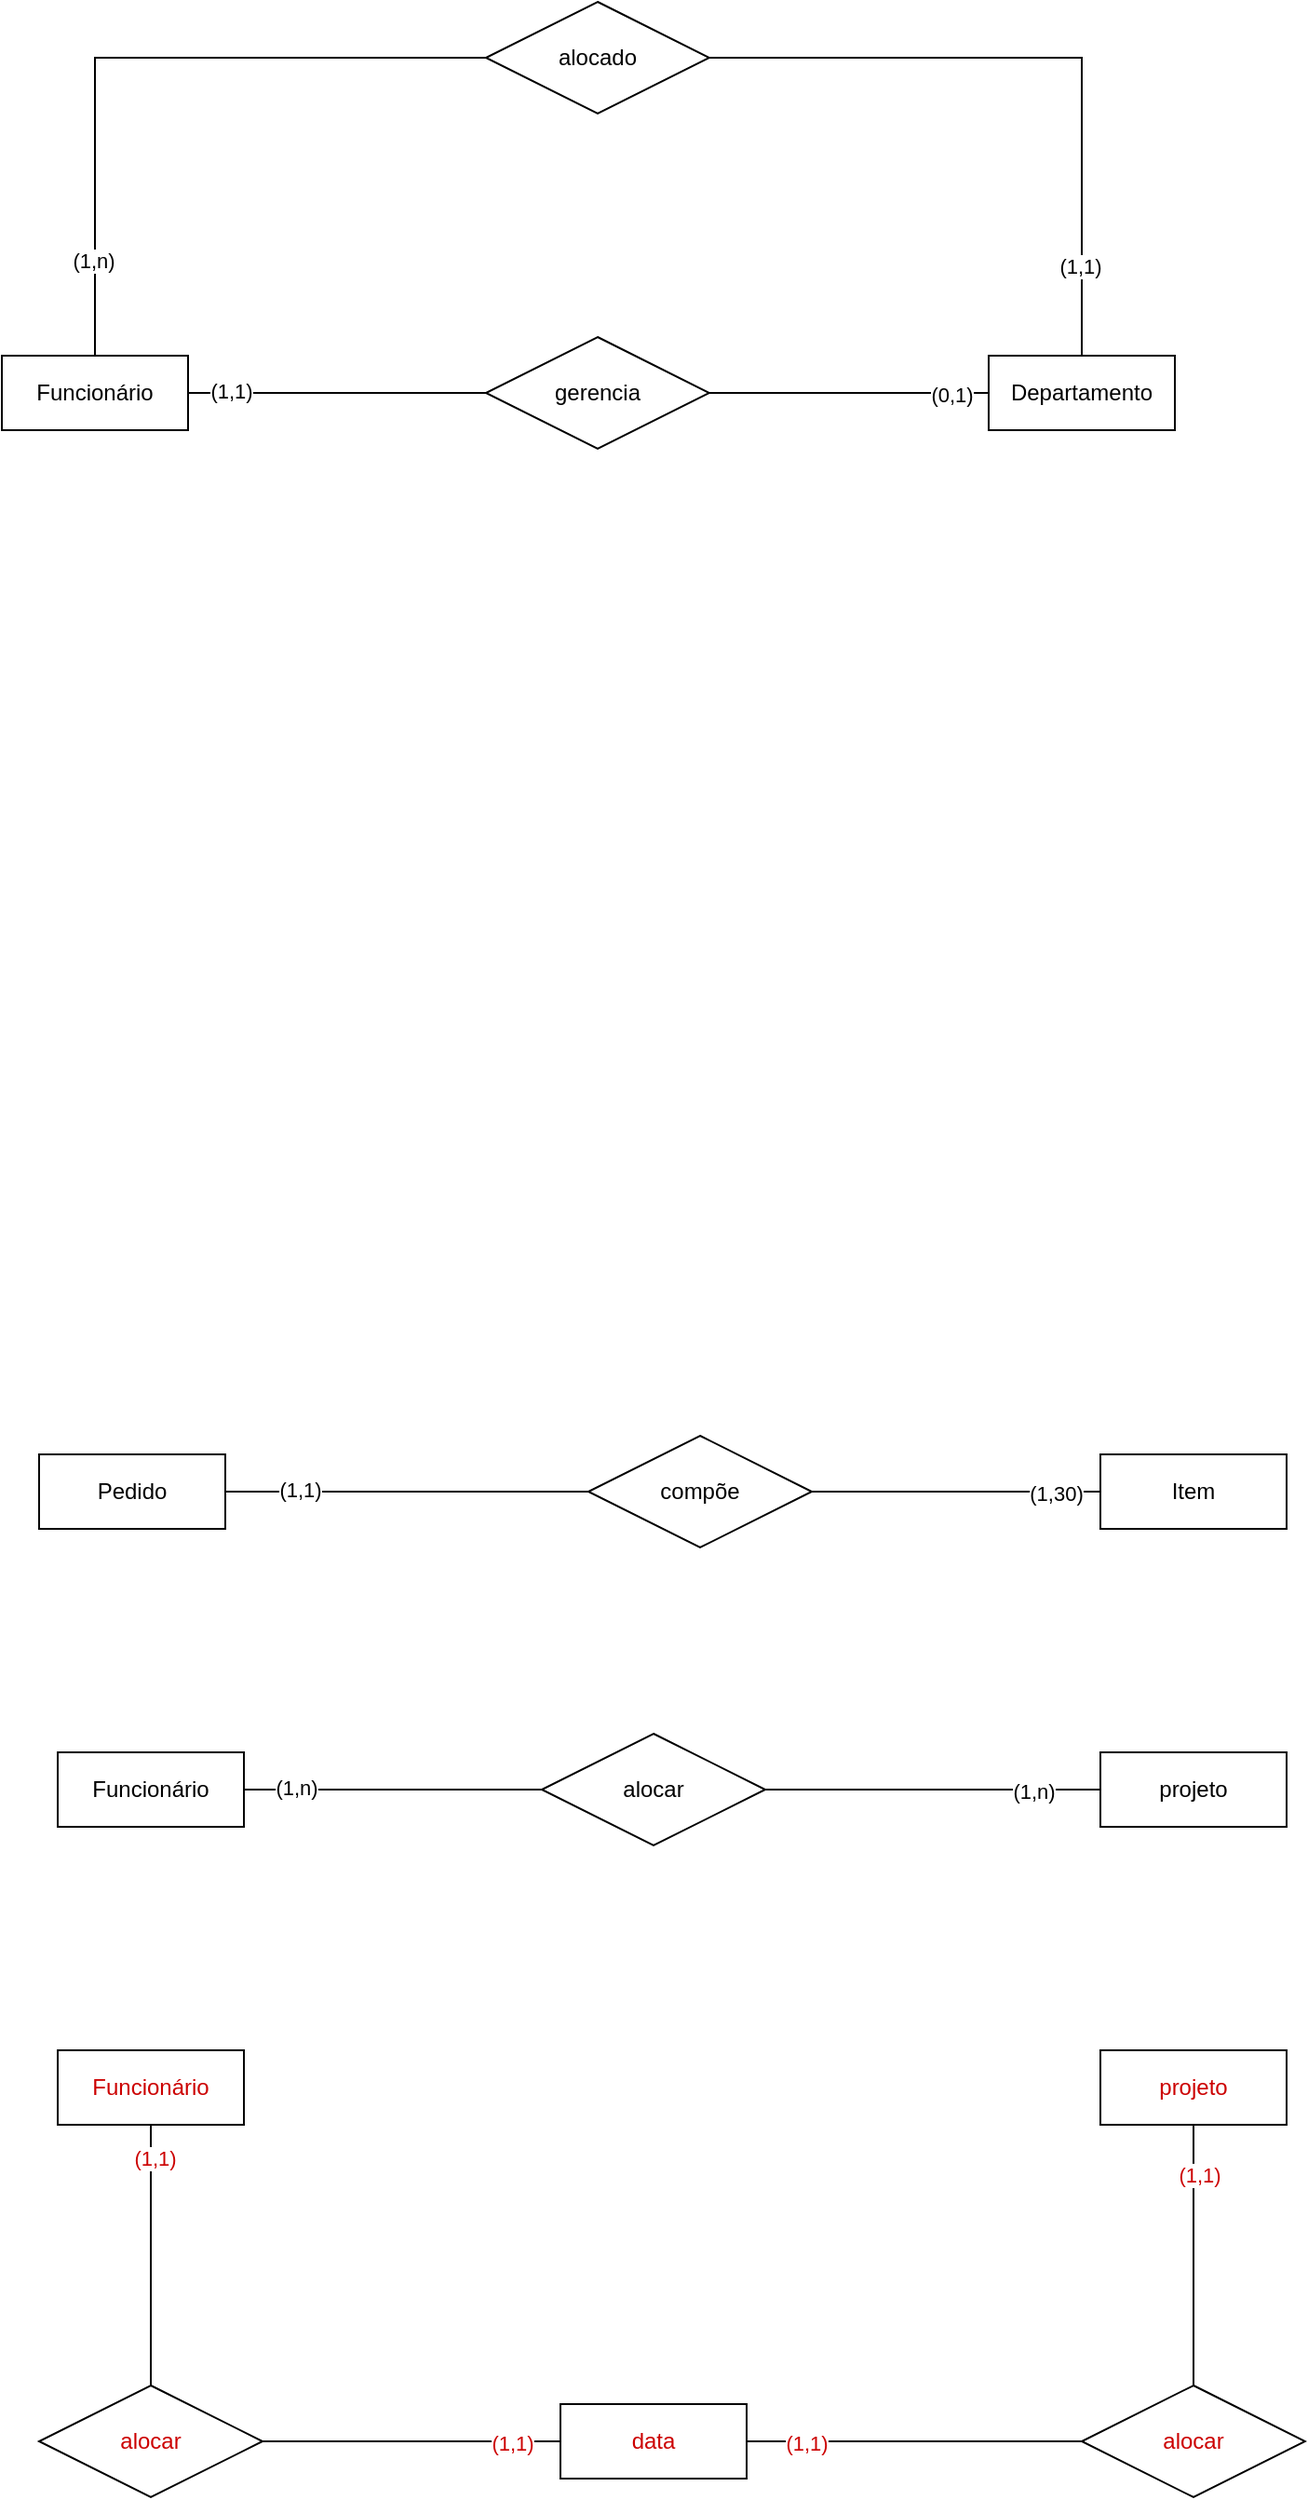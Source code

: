 <mxfile version="16.2.7" type="github">
  <diagram id="vkrhXeMHT3cBky5PWlgY" name="Page-1">
    <mxGraphModel dx="1168" dy="730" grid="1" gridSize="10" guides="1" tooltips="1" connect="1" arrows="1" fold="1" page="1" pageScale="1" pageWidth="1169" pageHeight="827" math="0" shadow="0">
      <root>
        <mxCell id="0" />
        <mxCell id="1" parent="0" />
        <mxCell id="rkJIoJeZiBqSUMwVUOc6-4" value="" style="edgeStyle=orthogonalEdgeStyle;rounded=0;orthogonalLoop=1;jettySize=auto;html=1;entryX=0.083;entryY=0.5;entryDx=0;entryDy=0;entryPerimeter=0;endArrow=none;endFill=0;exitX=0.5;exitY=0;exitDx=0;exitDy=0;" edge="1" parent="1" source="rkJIoJeZiBqSUMwVUOc6-10" target="rkJIoJeZiBqSUMwVUOc6-3">
          <mxGeometry relative="1" as="geometry">
            <mxPoint x="330" y="190" as="targetPoint" />
            <mxPoint x="250" y="190" as="sourcePoint" />
            <Array as="points">
              <mxPoint x="200" y="190" />
            </Array>
          </mxGeometry>
        </mxCell>
        <mxCell id="rkJIoJeZiBqSUMwVUOc6-7" value="(1,n)" style="edgeLabel;html=1;align=center;verticalAlign=middle;resizable=0;points=[];" vertex="1" connectable="0" parent="rkJIoJeZiBqSUMwVUOc6-4">
          <mxGeometry x="-0.729" y="1" relative="1" as="geometry">
            <mxPoint as="offset" />
          </mxGeometry>
        </mxCell>
        <mxCell id="rkJIoJeZiBqSUMwVUOc6-5" value="" style="edgeStyle=orthogonalEdgeStyle;rounded=0;orthogonalLoop=1;jettySize=auto;html=1;endArrow=none;endFill=0;entryX=0.5;entryY=0;entryDx=0;entryDy=0;" edge="1" parent="1" source="rkJIoJeZiBqSUMwVUOc6-3" target="rkJIoJeZiBqSUMwVUOc6-11">
          <mxGeometry relative="1" as="geometry">
            <mxPoint x="680" y="190" as="targetPoint" />
          </mxGeometry>
        </mxCell>
        <mxCell id="rkJIoJeZiBqSUMwVUOc6-6" value="(1,1)" style="edgeLabel;html=1;align=center;verticalAlign=middle;resizable=0;points=[];" vertex="1" connectable="0" parent="rkJIoJeZiBqSUMwVUOc6-5">
          <mxGeometry x="0.733" y="-1" relative="1" as="geometry">
            <mxPoint as="offset" />
          </mxGeometry>
        </mxCell>
        <mxCell id="rkJIoJeZiBqSUMwVUOc6-3" value="alocado" style="shape=rhombus;perimeter=rhombusPerimeter;whiteSpace=wrap;html=1;align=center;" vertex="1" parent="1">
          <mxGeometry x="410" y="160" width="120" height="60" as="geometry" />
        </mxCell>
        <mxCell id="rkJIoJeZiBqSUMwVUOc6-8" value="" style="edgeStyle=orthogonalEdgeStyle;rounded=0;orthogonalLoop=1;jettySize=auto;html=1;entryX=0.083;entryY=0.5;entryDx=0;entryDy=0;entryPerimeter=0;endArrow=none;endFill=0;" edge="1" parent="1" source="rkJIoJeZiBqSUMwVUOc6-10" target="rkJIoJeZiBqSUMwVUOc6-14">
          <mxGeometry relative="1" as="geometry">
            <mxPoint x="330" y="370" as="targetPoint" />
          </mxGeometry>
        </mxCell>
        <mxCell id="rkJIoJeZiBqSUMwVUOc6-9" value="(1,1)" style="edgeLabel;html=1;align=center;verticalAlign=middle;resizable=0;points=[];" vertex="1" connectable="0" parent="rkJIoJeZiBqSUMwVUOc6-8">
          <mxGeometry x="-0.729" y="1" relative="1" as="geometry">
            <mxPoint as="offset" />
          </mxGeometry>
        </mxCell>
        <mxCell id="rkJIoJeZiBqSUMwVUOc6-10" value="Funcionário" style="whiteSpace=wrap;html=1;align=center;" vertex="1" parent="1">
          <mxGeometry x="150" y="350" width="100" height="40" as="geometry" />
        </mxCell>
        <mxCell id="rkJIoJeZiBqSUMwVUOc6-11" value="Departamento" style="whiteSpace=wrap;html=1;align=center;" vertex="1" parent="1">
          <mxGeometry x="680" y="350" width="100" height="40" as="geometry" />
        </mxCell>
        <mxCell id="rkJIoJeZiBqSUMwVUOc6-12" value="" style="edgeStyle=orthogonalEdgeStyle;rounded=0;orthogonalLoop=1;jettySize=auto;html=1;endArrow=none;endFill=0;entryX=0;entryY=0.5;entryDx=0;entryDy=0;" edge="1" parent="1" source="rkJIoJeZiBqSUMwVUOc6-14" target="rkJIoJeZiBqSUMwVUOc6-11">
          <mxGeometry relative="1" as="geometry">
            <mxPoint x="610" y="370" as="targetPoint" />
          </mxGeometry>
        </mxCell>
        <mxCell id="rkJIoJeZiBqSUMwVUOc6-13" value="(0,1)" style="edgeLabel;html=1;align=center;verticalAlign=middle;resizable=0;points=[];" vertex="1" connectable="0" parent="rkJIoJeZiBqSUMwVUOc6-12">
          <mxGeometry x="0.733" y="-1" relative="1" as="geometry">
            <mxPoint as="offset" />
          </mxGeometry>
        </mxCell>
        <mxCell id="rkJIoJeZiBqSUMwVUOc6-14" value="gerencia" style="shape=rhombus;perimeter=rhombusPerimeter;whiteSpace=wrap;html=1;align=center;" vertex="1" parent="1">
          <mxGeometry x="410" y="340" width="120" height="60" as="geometry" />
        </mxCell>
        <mxCell id="rkJIoJeZiBqSUMwVUOc6-25" value="" style="edgeStyle=orthogonalEdgeStyle;rounded=0;orthogonalLoop=1;jettySize=auto;html=1;endArrow=none;endFill=0;" edge="1" parent="1" source="rkJIoJeZiBqSUMwVUOc6-15" target="rkJIoJeZiBqSUMwVUOc6-17">
          <mxGeometry relative="1" as="geometry">
            <mxPoint x="350" y="960" as="targetPoint" />
          </mxGeometry>
        </mxCell>
        <mxCell id="rkJIoJeZiBqSUMwVUOc6-27" value="(1,1)" style="edgeLabel;html=1;align=center;verticalAlign=middle;resizable=0;points=[];" vertex="1" connectable="0" parent="rkJIoJeZiBqSUMwVUOc6-25">
          <mxGeometry x="-0.59" y="1" relative="1" as="geometry">
            <mxPoint as="offset" />
          </mxGeometry>
        </mxCell>
        <mxCell id="rkJIoJeZiBqSUMwVUOc6-15" value="Pedido" style="whiteSpace=wrap;html=1;align=center;" vertex="1" parent="1">
          <mxGeometry x="170" y="940" width="100" height="40" as="geometry" />
        </mxCell>
        <mxCell id="rkJIoJeZiBqSUMwVUOc6-16" value="Item" style="whiteSpace=wrap;html=1;align=center;" vertex="1" parent="1">
          <mxGeometry x="740" y="940" width="100" height="40" as="geometry" />
        </mxCell>
        <mxCell id="rkJIoJeZiBqSUMwVUOc6-26" value="" style="edgeStyle=orthogonalEdgeStyle;rounded=0;orthogonalLoop=1;jettySize=auto;html=1;endArrow=none;endFill=0;" edge="1" parent="1" source="rkJIoJeZiBqSUMwVUOc6-17" target="rkJIoJeZiBqSUMwVUOc6-16">
          <mxGeometry relative="1" as="geometry">
            <mxPoint x="665" y="960" as="targetPoint" />
          </mxGeometry>
        </mxCell>
        <mxCell id="rkJIoJeZiBqSUMwVUOc6-28" value="(1,30)" style="edgeLabel;html=1;align=center;verticalAlign=middle;resizable=0;points=[];" vertex="1" connectable="0" parent="rkJIoJeZiBqSUMwVUOc6-26">
          <mxGeometry x="0.69" y="-1" relative="1" as="geometry">
            <mxPoint as="offset" />
          </mxGeometry>
        </mxCell>
        <mxCell id="rkJIoJeZiBqSUMwVUOc6-17" value="compõe" style="shape=rhombus;perimeter=rhombusPerimeter;whiteSpace=wrap;html=1;align=center;" vertex="1" parent="1">
          <mxGeometry x="465" y="930" width="120" height="60" as="geometry" />
        </mxCell>
        <mxCell id="rkJIoJeZiBqSUMwVUOc6-29" value="" style="edgeStyle=orthogonalEdgeStyle;rounded=0;orthogonalLoop=1;jettySize=auto;html=1;endArrow=none;endFill=0;" edge="1" parent="1" source="rkJIoJeZiBqSUMwVUOc6-20" target="rkJIoJeZiBqSUMwVUOc6-24">
          <mxGeometry relative="1" as="geometry">
            <mxPoint x="360" y="1120" as="targetPoint" />
          </mxGeometry>
        </mxCell>
        <mxCell id="rkJIoJeZiBqSUMwVUOc6-31" value="(1,n)" style="edgeLabel;html=1;align=center;verticalAlign=middle;resizable=0;points=[];" vertex="1" connectable="0" parent="rkJIoJeZiBqSUMwVUOc6-29">
          <mxGeometry x="-0.65" y="1" relative="1" as="geometry">
            <mxPoint as="offset" />
          </mxGeometry>
        </mxCell>
        <mxCell id="rkJIoJeZiBqSUMwVUOc6-20" value="Funcionário" style="whiteSpace=wrap;html=1;align=center;" vertex="1" parent="1">
          <mxGeometry x="180" y="1100" width="100" height="40" as="geometry" />
        </mxCell>
        <mxCell id="rkJIoJeZiBqSUMwVUOc6-21" value="projeto" style="whiteSpace=wrap;html=1;align=center;" vertex="1" parent="1">
          <mxGeometry x="740" y="1100" width="100" height="40" as="geometry" />
        </mxCell>
        <mxCell id="rkJIoJeZiBqSUMwVUOc6-30" value="" style="edgeStyle=orthogonalEdgeStyle;rounded=0;orthogonalLoop=1;jettySize=auto;html=1;endArrow=none;endFill=0;entryX=0;entryY=0.5;entryDx=0;entryDy=0;" edge="1" parent="1" source="rkJIoJeZiBqSUMwVUOc6-24" target="rkJIoJeZiBqSUMwVUOc6-21">
          <mxGeometry relative="1" as="geometry">
            <mxPoint x="640" y="1120" as="targetPoint" />
          </mxGeometry>
        </mxCell>
        <mxCell id="rkJIoJeZiBqSUMwVUOc6-32" value="(1,n)" style="edgeLabel;html=1;align=center;verticalAlign=middle;resizable=0;points=[];" vertex="1" connectable="0" parent="rkJIoJeZiBqSUMwVUOc6-30">
          <mxGeometry x="0.6" y="-1" relative="1" as="geometry">
            <mxPoint as="offset" />
          </mxGeometry>
        </mxCell>
        <mxCell id="rkJIoJeZiBqSUMwVUOc6-24" value="alocar" style="shape=rhombus;perimeter=rhombusPerimeter;whiteSpace=wrap;html=1;align=center;" vertex="1" parent="1">
          <mxGeometry x="440" y="1090" width="120" height="60" as="geometry" />
        </mxCell>
        <mxCell id="rkJIoJeZiBqSUMwVUOc6-33" value="data" style="whiteSpace=wrap;html=1;align=center;fontColor=#CC0000;" vertex="1" parent="1">
          <mxGeometry x="450" y="1450" width="100" height="40" as="geometry" />
        </mxCell>
        <mxCell id="rkJIoJeZiBqSUMwVUOc6-37" value="" style="edgeStyle=orthogonalEdgeStyle;rounded=0;orthogonalLoop=1;jettySize=auto;html=1;endArrow=none;endFill=0;exitX=0.5;exitY=1;exitDx=0;exitDy=0;entryX=0.5;entryY=0;entryDx=0;entryDy=0;fontColor=#CC0000;" edge="1" parent="1" source="rkJIoJeZiBqSUMwVUOc6-39" target="rkJIoJeZiBqSUMwVUOc6-46">
          <mxGeometry relative="1" as="geometry">
            <mxPoint x="440" y="1280" as="targetPoint" />
          </mxGeometry>
        </mxCell>
        <mxCell id="rkJIoJeZiBqSUMwVUOc6-38" value="(1,n)" style="edgeLabel;html=1;align=center;verticalAlign=middle;resizable=0;points=[];fontColor=#CC0000;" vertex="1" connectable="0" parent="rkJIoJeZiBqSUMwVUOc6-37">
          <mxGeometry x="-0.65" y="1" relative="1" as="geometry">
            <mxPoint y="-48" as="offset" />
          </mxGeometry>
        </mxCell>
        <mxCell id="rkJIoJeZiBqSUMwVUOc6-50" value="(1,1)" style="edgeLabel;html=1;align=center;verticalAlign=middle;resizable=0;points=[];fontColor=#CC0000;" vertex="1" connectable="0" parent="rkJIoJeZiBqSUMwVUOc6-37">
          <mxGeometry x="-0.743" y="2" relative="1" as="geometry">
            <mxPoint as="offset" />
          </mxGeometry>
        </mxCell>
        <mxCell id="rkJIoJeZiBqSUMwVUOc6-39" value="Funcionário" style="whiteSpace=wrap;html=1;align=center;fontColor=#CC0000;" vertex="1" parent="1">
          <mxGeometry x="180" y="1260" width="100" height="40" as="geometry" />
        </mxCell>
        <mxCell id="rkJIoJeZiBqSUMwVUOc6-40" value="projeto" style="whiteSpace=wrap;html=1;align=center;fontColor=#CC0000;" vertex="1" parent="1">
          <mxGeometry x="740" y="1260" width="100" height="40" as="geometry" />
        </mxCell>
        <mxCell id="rkJIoJeZiBqSUMwVUOc6-41" value="" style="edgeStyle=orthogonalEdgeStyle;rounded=0;orthogonalLoop=1;jettySize=auto;html=1;endArrow=none;endFill=0;entryX=0.5;entryY=1;entryDx=0;entryDy=0;exitX=0.5;exitY=0;exitDx=0;exitDy=0;fontColor=#CC0000;" edge="1" parent="1" source="rkJIoJeZiBqSUMwVUOc6-47" target="rkJIoJeZiBqSUMwVUOc6-40">
          <mxGeometry relative="1" as="geometry">
            <mxPoint x="640" y="1280" as="targetPoint" />
            <mxPoint x="560" y="1280" as="sourcePoint" />
          </mxGeometry>
        </mxCell>
        <mxCell id="rkJIoJeZiBqSUMwVUOc6-53" value="(1,1)" style="edgeLabel;html=1;align=center;verticalAlign=middle;resizable=0;points=[];fontColor=#CC0000;" vertex="1" connectable="0" parent="rkJIoJeZiBqSUMwVUOc6-41">
          <mxGeometry x="0.614" y="-3" relative="1" as="geometry">
            <mxPoint as="offset" />
          </mxGeometry>
        </mxCell>
        <mxCell id="rkJIoJeZiBqSUMwVUOc6-48" value="" style="edgeStyle=orthogonalEdgeStyle;rounded=0;orthogonalLoop=1;jettySize=auto;html=1;endArrow=none;endFill=0;entryX=0;entryY=0.5;entryDx=0;entryDy=0;fontColor=#CC0000;" edge="1" parent="1" source="rkJIoJeZiBqSUMwVUOc6-46" target="rkJIoJeZiBqSUMwVUOc6-33">
          <mxGeometry relative="1" as="geometry">
            <mxPoint x="370" y="1460" as="targetPoint" />
          </mxGeometry>
        </mxCell>
        <mxCell id="rkJIoJeZiBqSUMwVUOc6-51" value="(1,1)" style="edgeLabel;html=1;align=center;verticalAlign=middle;resizable=0;points=[];fontColor=#CC0000;" vertex="1" connectable="0" parent="rkJIoJeZiBqSUMwVUOc6-48">
          <mxGeometry x="0.675" y="-1" relative="1" as="geometry">
            <mxPoint as="offset" />
          </mxGeometry>
        </mxCell>
        <mxCell id="rkJIoJeZiBqSUMwVUOc6-46" value="alocar" style="shape=rhombus;perimeter=rhombusPerimeter;whiteSpace=wrap;html=1;align=center;fontColor=#CC0000;" vertex="1" parent="1">
          <mxGeometry x="170" y="1440" width="120" height="60" as="geometry" />
        </mxCell>
        <mxCell id="rkJIoJeZiBqSUMwVUOc6-49" value="" style="edgeStyle=orthogonalEdgeStyle;rounded=0;orthogonalLoop=1;jettySize=auto;html=1;endArrow=none;endFill=0;entryX=1;entryY=0.5;entryDx=0;entryDy=0;fontColor=#CC0000;" edge="1" parent="1" source="rkJIoJeZiBqSUMwVUOc6-47" target="rkJIoJeZiBqSUMwVUOc6-33">
          <mxGeometry relative="1" as="geometry">
            <mxPoint x="650" y="1460" as="targetPoint" />
          </mxGeometry>
        </mxCell>
        <mxCell id="rkJIoJeZiBqSUMwVUOc6-52" value="(1,1)" style="edgeLabel;html=1;align=center;verticalAlign=middle;resizable=0;points=[];fontColor=#CC0000;" vertex="1" connectable="0" parent="rkJIoJeZiBqSUMwVUOc6-49">
          <mxGeometry x="0.644" y="1" relative="1" as="geometry">
            <mxPoint as="offset" />
          </mxGeometry>
        </mxCell>
        <mxCell id="rkJIoJeZiBqSUMwVUOc6-47" value="alocar" style="shape=rhombus;perimeter=rhombusPerimeter;whiteSpace=wrap;html=1;align=center;fontColor=#CC0000;" vertex="1" parent="1">
          <mxGeometry x="730" y="1440" width="120" height="60" as="geometry" />
        </mxCell>
      </root>
    </mxGraphModel>
  </diagram>
</mxfile>

